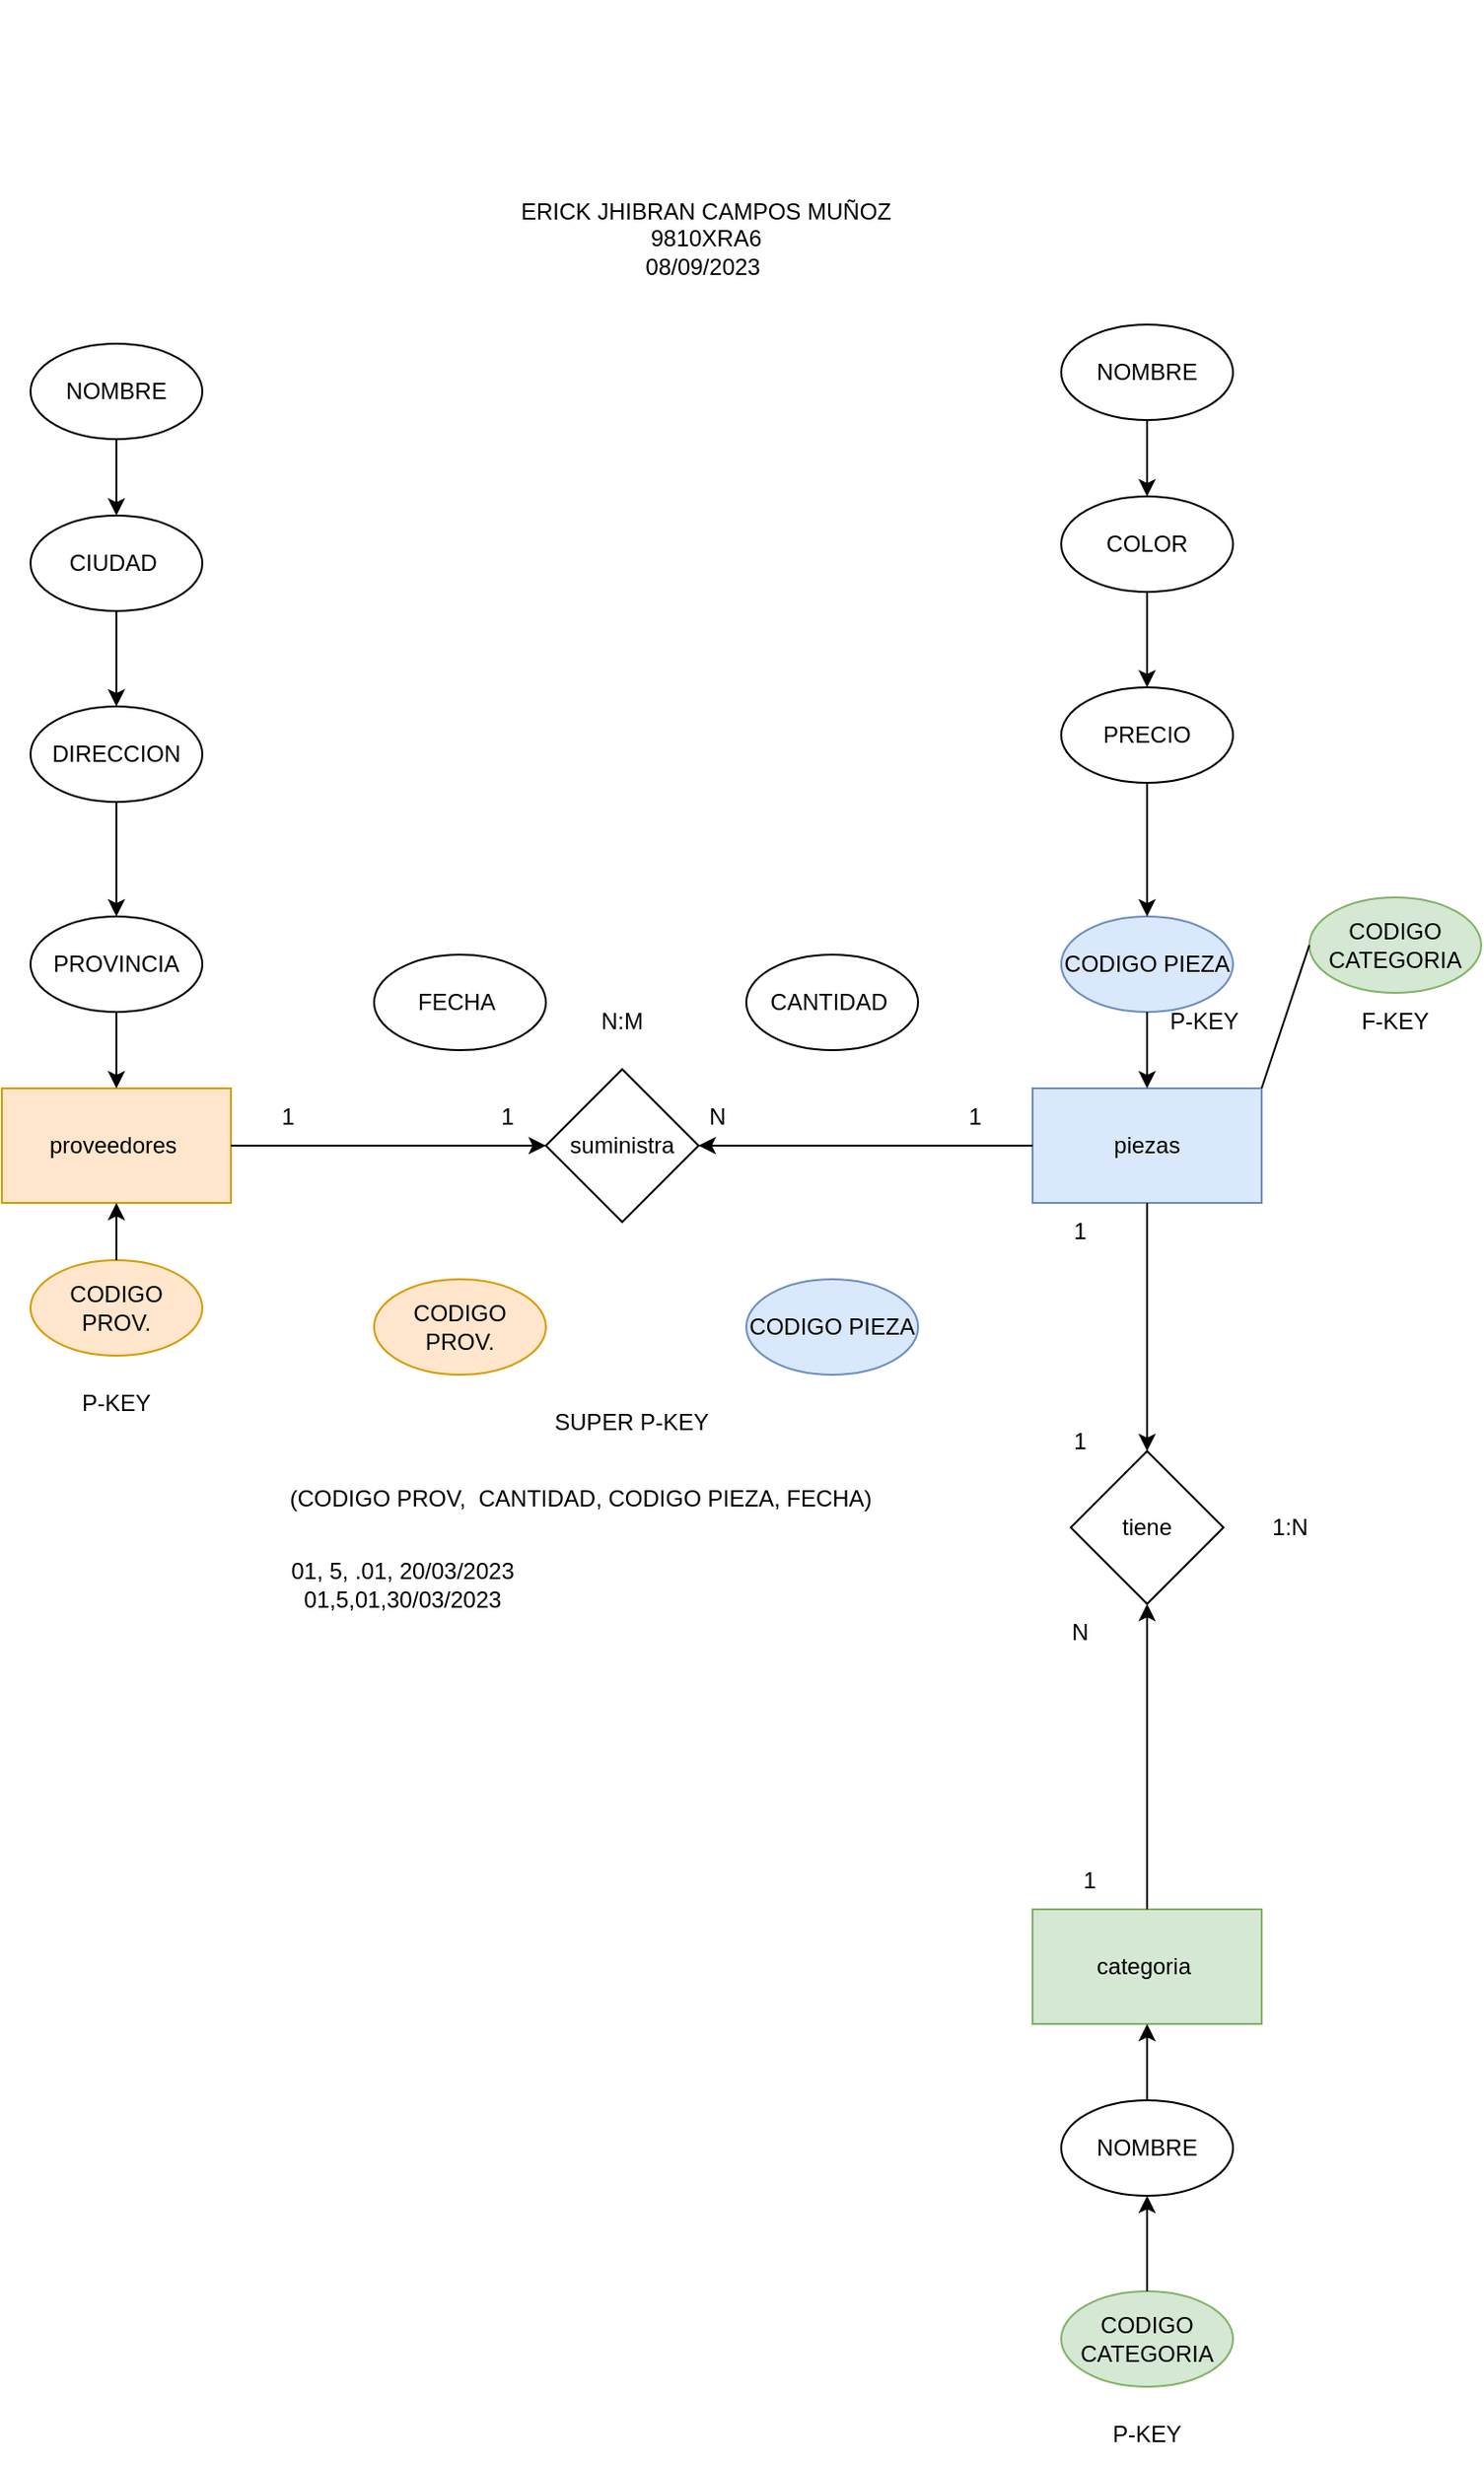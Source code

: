<mxfile version="21.6.9" type="github">
  <diagram name="Página-1" id="ziAOTzdCENYnY3GCYSxh">
    <mxGraphModel dx="2037" dy="2302" grid="1" gridSize="10" guides="1" tooltips="1" connect="1" arrows="1" fold="1" page="1" pageScale="1" pageWidth="827" pageHeight="1169" math="0" shadow="0">
      <root>
        <mxCell id="0" />
        <mxCell id="1" parent="0" />
        <mxCell id="JAUOJudNKWlxqGS05e0u-66" value="" style="group" vertex="1" connectable="0" parent="1">
          <mxGeometry x="45" y="-290" width="775" height="1290" as="geometry" />
        </mxCell>
        <mxCell id="JAUOJudNKWlxqGS05e0u-67" value="" style="group" vertex="1" connectable="0" parent="JAUOJudNKWlxqGS05e0u-66">
          <mxGeometry y="110" width="775" height="1180" as="geometry" />
        </mxCell>
        <mxCell id="JAUOJudNKWlxqGS05e0u-1" value="proveedores&amp;nbsp;" style="rounded=0;whiteSpace=wrap;html=1;fillColor=#ffe6cc;strokeColor=#d79b00;" vertex="1" parent="JAUOJudNKWlxqGS05e0u-67">
          <mxGeometry y="460" width="120" height="60" as="geometry" />
        </mxCell>
        <mxCell id="JAUOJudNKWlxqGS05e0u-2" value="piezas" style="rounded=0;whiteSpace=wrap;html=1;fillColor=#dae8fc;strokeColor=#6c8ebf;" vertex="1" parent="JAUOJudNKWlxqGS05e0u-67">
          <mxGeometry x="540" y="460" width="120" height="60" as="geometry" />
        </mxCell>
        <mxCell id="JAUOJudNKWlxqGS05e0u-3" value="categoria&amp;nbsp;" style="rounded=0;whiteSpace=wrap;html=1;fillColor=#d5e8d4;strokeColor=#82b366;" vertex="1" parent="JAUOJudNKWlxqGS05e0u-67">
          <mxGeometry x="540" y="890" width="120" height="60" as="geometry" />
        </mxCell>
        <mxCell id="JAUOJudNKWlxqGS05e0u-4" value="suministra" style="rhombus;whiteSpace=wrap;html=1;" vertex="1" parent="JAUOJudNKWlxqGS05e0u-67">
          <mxGeometry x="285" y="450" width="80" height="80" as="geometry" />
        </mxCell>
        <mxCell id="JAUOJudNKWlxqGS05e0u-5" value="tiene" style="rhombus;whiteSpace=wrap;html=1;" vertex="1" parent="JAUOJudNKWlxqGS05e0u-67">
          <mxGeometry x="560" y="650" width="80" height="80" as="geometry" />
        </mxCell>
        <mxCell id="JAUOJudNKWlxqGS05e0u-6" value="" style="endArrow=classic;html=1;rounded=0;exitX=1;exitY=0.5;exitDx=0;exitDy=0;entryX=0;entryY=0.5;entryDx=0;entryDy=0;" edge="1" parent="JAUOJudNKWlxqGS05e0u-67" source="JAUOJudNKWlxqGS05e0u-1" target="JAUOJudNKWlxqGS05e0u-4">
          <mxGeometry width="50" height="50" relative="1" as="geometry">
            <mxPoint x="345" y="610" as="sourcePoint" />
            <mxPoint x="275" y="510" as="targetPoint" />
          </mxGeometry>
        </mxCell>
        <mxCell id="JAUOJudNKWlxqGS05e0u-7" value="" style="endArrow=classic;html=1;rounded=0;entryX=1;entryY=0.5;entryDx=0;entryDy=0;exitX=0;exitY=0.5;exitDx=0;exitDy=0;" edge="1" parent="JAUOJudNKWlxqGS05e0u-67" source="JAUOJudNKWlxqGS05e0u-2" target="JAUOJudNKWlxqGS05e0u-4">
          <mxGeometry width="50" height="50" relative="1" as="geometry">
            <mxPoint x="375" y="490" as="sourcePoint" />
            <mxPoint x="295" y="500" as="targetPoint" />
          </mxGeometry>
        </mxCell>
        <mxCell id="JAUOJudNKWlxqGS05e0u-9" value="" style="endArrow=classic;html=1;rounded=0;entryX=0.5;entryY=0;entryDx=0;entryDy=0;exitX=0.5;exitY=1;exitDx=0;exitDy=0;" edge="1" parent="JAUOJudNKWlxqGS05e0u-67" source="JAUOJudNKWlxqGS05e0u-2" target="JAUOJudNKWlxqGS05e0u-5">
          <mxGeometry width="50" height="50" relative="1" as="geometry">
            <mxPoint x="345" y="610" as="sourcePoint" />
            <mxPoint x="395" y="560" as="targetPoint" />
          </mxGeometry>
        </mxCell>
        <mxCell id="JAUOJudNKWlxqGS05e0u-10" value="" style="endArrow=classic;html=1;rounded=0;entryX=0.5;entryY=1;entryDx=0;entryDy=0;exitX=0.5;exitY=0;exitDx=0;exitDy=0;" edge="1" parent="JAUOJudNKWlxqGS05e0u-67" source="JAUOJudNKWlxqGS05e0u-3" target="JAUOJudNKWlxqGS05e0u-5">
          <mxGeometry width="50" height="50" relative="1" as="geometry">
            <mxPoint x="345" y="860" as="sourcePoint" />
            <mxPoint x="395" y="810" as="targetPoint" />
          </mxGeometry>
        </mxCell>
        <mxCell id="JAUOJudNKWlxqGS05e0u-11" value="PROVINCIA" style="ellipse;whiteSpace=wrap;html=1;" vertex="1" parent="JAUOJudNKWlxqGS05e0u-67">
          <mxGeometry x="15" y="370" width="90" height="50" as="geometry" />
        </mxCell>
        <mxCell id="JAUOJudNKWlxqGS05e0u-12" value="DIRECCION" style="ellipse;whiteSpace=wrap;html=1;" vertex="1" parent="JAUOJudNKWlxqGS05e0u-67">
          <mxGeometry x="15" y="260" width="90" height="50" as="geometry" />
        </mxCell>
        <mxCell id="JAUOJudNKWlxqGS05e0u-13" value="CODIGO CATEGORIA" style="ellipse;whiteSpace=wrap;html=1;fillColor=#d5e8d4;strokeColor=#82b366;" vertex="1" parent="JAUOJudNKWlxqGS05e0u-67">
          <mxGeometry x="555" y="1090" width="90" height="50" as="geometry" />
        </mxCell>
        <mxCell id="JAUOJudNKWlxqGS05e0u-14" value="NOMBRE" style="ellipse;whiteSpace=wrap;html=1;" vertex="1" parent="JAUOJudNKWlxqGS05e0u-67">
          <mxGeometry x="555" y="990" width="90" height="50" as="geometry" />
        </mxCell>
        <mxCell id="JAUOJudNKWlxqGS05e0u-15" value="CANTIDAD&amp;nbsp;" style="ellipse;whiteSpace=wrap;html=1;" vertex="1" parent="JAUOJudNKWlxqGS05e0u-67">
          <mxGeometry x="390" y="390" width="90" height="50" as="geometry" />
        </mxCell>
        <mxCell id="JAUOJudNKWlxqGS05e0u-16" value="FECHA&amp;nbsp;" style="ellipse;whiteSpace=wrap;html=1;" vertex="1" parent="JAUOJudNKWlxqGS05e0u-67">
          <mxGeometry x="195" y="390" width="90" height="50" as="geometry" />
        </mxCell>
        <mxCell id="JAUOJudNKWlxqGS05e0u-17" value="CIUDAD&amp;nbsp;" style="ellipse;whiteSpace=wrap;html=1;" vertex="1" parent="JAUOJudNKWlxqGS05e0u-67">
          <mxGeometry x="15" y="160" width="90" height="50" as="geometry" />
        </mxCell>
        <mxCell id="JAUOJudNKWlxqGS05e0u-18" value="NOMBRE" style="ellipse;whiteSpace=wrap;html=1;" vertex="1" parent="JAUOJudNKWlxqGS05e0u-67">
          <mxGeometry x="15" y="70" width="90" height="50" as="geometry" />
        </mxCell>
        <mxCell id="JAUOJudNKWlxqGS05e0u-19" value="CODIGO PIEZA" style="ellipse;whiteSpace=wrap;html=1;fillColor=#dae8fc;strokeColor=#6c8ebf;" vertex="1" parent="JAUOJudNKWlxqGS05e0u-67">
          <mxGeometry x="555" y="370" width="90" height="50" as="geometry" />
        </mxCell>
        <mxCell id="JAUOJudNKWlxqGS05e0u-20" value="COLOR" style="ellipse;whiteSpace=wrap;html=1;" vertex="1" parent="JAUOJudNKWlxqGS05e0u-67">
          <mxGeometry x="555" y="150" width="90" height="50" as="geometry" />
        </mxCell>
        <mxCell id="JAUOJudNKWlxqGS05e0u-21" value="PRECIO" style="ellipse;whiteSpace=wrap;html=1;" vertex="1" parent="JAUOJudNKWlxqGS05e0u-67">
          <mxGeometry x="555" y="250" width="90" height="50" as="geometry" />
        </mxCell>
        <mxCell id="JAUOJudNKWlxqGS05e0u-22" value="NOMBRE" style="ellipse;whiteSpace=wrap;html=1;" vertex="1" parent="JAUOJudNKWlxqGS05e0u-67">
          <mxGeometry x="555" y="60" width="90" height="50" as="geometry" />
        </mxCell>
        <mxCell id="JAUOJudNKWlxqGS05e0u-23" value="CODIGO PROV." style="ellipse;whiteSpace=wrap;html=1;fillColor=#ffe6cc;strokeColor=#d79b00;" vertex="1" parent="JAUOJudNKWlxqGS05e0u-67">
          <mxGeometry x="15" y="550" width="90" height="50" as="geometry" />
        </mxCell>
        <mxCell id="JAUOJudNKWlxqGS05e0u-26" value="CODIGO CATEGORIA" style="ellipse;whiteSpace=wrap;html=1;fillColor=#d5e8d4;strokeColor=#82b366;" vertex="1" parent="JAUOJudNKWlxqGS05e0u-67">
          <mxGeometry x="685" y="360" width="90" height="50" as="geometry" />
        </mxCell>
        <mxCell id="JAUOJudNKWlxqGS05e0u-27" value="CODIGO PROV." style="ellipse;whiteSpace=wrap;html=1;fillColor=#ffe6cc;strokeColor=#d79b00;" vertex="1" parent="JAUOJudNKWlxqGS05e0u-67">
          <mxGeometry x="195" y="560" width="90" height="50" as="geometry" />
        </mxCell>
        <mxCell id="JAUOJudNKWlxqGS05e0u-28" value="CODIGO PIEZA" style="ellipse;whiteSpace=wrap;html=1;fillColor=#dae8fc;strokeColor=#6c8ebf;" vertex="1" parent="JAUOJudNKWlxqGS05e0u-67">
          <mxGeometry x="390" y="560" width="90" height="50" as="geometry" />
        </mxCell>
        <mxCell id="JAUOJudNKWlxqGS05e0u-29" value="" style="endArrow=classic;html=1;rounded=0;exitX=0.5;exitY=1;exitDx=0;exitDy=0;entryX=0.5;entryY=0;entryDx=0;entryDy=0;" edge="1" parent="JAUOJudNKWlxqGS05e0u-67" source="JAUOJudNKWlxqGS05e0u-18" target="JAUOJudNKWlxqGS05e0u-17">
          <mxGeometry width="50" height="50" relative="1" as="geometry">
            <mxPoint x="345" y="240" as="sourcePoint" />
            <mxPoint x="395" y="190" as="targetPoint" />
          </mxGeometry>
        </mxCell>
        <mxCell id="JAUOJudNKWlxqGS05e0u-30" value="" style="endArrow=classic;html=1;rounded=0;entryX=0.5;entryY=0;entryDx=0;entryDy=0;exitX=0.5;exitY=1;exitDx=0;exitDy=0;" edge="1" parent="JAUOJudNKWlxqGS05e0u-67" source="JAUOJudNKWlxqGS05e0u-17" target="JAUOJudNKWlxqGS05e0u-12">
          <mxGeometry width="50" height="50" relative="1" as="geometry">
            <mxPoint x="60" y="220" as="sourcePoint" />
            <mxPoint x="70" y="170" as="targetPoint" />
          </mxGeometry>
        </mxCell>
        <mxCell id="JAUOJudNKWlxqGS05e0u-31" value="" style="endArrow=classic;html=1;rounded=0;exitX=0.5;exitY=1;exitDx=0;exitDy=0;entryX=0.5;entryY=0;entryDx=0;entryDy=0;" edge="1" parent="JAUOJudNKWlxqGS05e0u-67" source="JAUOJudNKWlxqGS05e0u-12" target="JAUOJudNKWlxqGS05e0u-11">
          <mxGeometry width="50" height="50" relative="1" as="geometry">
            <mxPoint x="80" y="140" as="sourcePoint" />
            <mxPoint x="80" y="180" as="targetPoint" />
          </mxGeometry>
        </mxCell>
        <mxCell id="JAUOJudNKWlxqGS05e0u-32" value="" style="endArrow=classic;html=1;rounded=0;exitX=0.5;exitY=1;exitDx=0;exitDy=0;entryX=0.5;entryY=0;entryDx=0;entryDy=0;" edge="1" parent="JAUOJudNKWlxqGS05e0u-67" source="JAUOJudNKWlxqGS05e0u-11" target="JAUOJudNKWlxqGS05e0u-1">
          <mxGeometry width="50" height="50" relative="1" as="geometry">
            <mxPoint x="90" y="150" as="sourcePoint" />
            <mxPoint x="90" y="190" as="targetPoint" />
          </mxGeometry>
        </mxCell>
        <mxCell id="JAUOJudNKWlxqGS05e0u-33" value="1" style="text;html=1;strokeColor=none;fillColor=none;align=center;verticalAlign=middle;whiteSpace=wrap;rounded=0;" vertex="1" parent="JAUOJudNKWlxqGS05e0u-67">
          <mxGeometry x="120" y="460" width="60" height="30" as="geometry" />
        </mxCell>
        <mxCell id="JAUOJudNKWlxqGS05e0u-35" value="1" style="text;html=1;strokeColor=none;fillColor=none;align=center;verticalAlign=middle;whiteSpace=wrap;rounded=0;" vertex="1" parent="JAUOJudNKWlxqGS05e0u-67">
          <mxGeometry x="235" y="460" width="60" height="30" as="geometry" />
        </mxCell>
        <mxCell id="JAUOJudNKWlxqGS05e0u-36" value="1" style="text;html=1;strokeColor=none;fillColor=none;align=center;verticalAlign=middle;whiteSpace=wrap;rounded=0;" vertex="1" parent="JAUOJudNKWlxqGS05e0u-67">
          <mxGeometry x="480" y="460" width="60" height="30" as="geometry" />
        </mxCell>
        <mxCell id="JAUOJudNKWlxqGS05e0u-37" value="1" style="text;html=1;strokeColor=none;fillColor=none;align=center;verticalAlign=middle;whiteSpace=wrap;rounded=0;" vertex="1" parent="JAUOJudNKWlxqGS05e0u-67">
          <mxGeometry x="535" y="520" width="60" height="30" as="geometry" />
        </mxCell>
        <mxCell id="JAUOJudNKWlxqGS05e0u-39" value="1" style="text;html=1;strokeColor=none;fillColor=none;align=center;verticalAlign=middle;whiteSpace=wrap;rounded=0;" vertex="1" parent="JAUOJudNKWlxqGS05e0u-67">
          <mxGeometry x="535" y="630" width="60" height="30" as="geometry" />
        </mxCell>
        <mxCell id="JAUOJudNKWlxqGS05e0u-40" value="1" style="text;html=1;strokeColor=none;fillColor=none;align=center;verticalAlign=middle;whiteSpace=wrap;rounded=0;" vertex="1" parent="JAUOJudNKWlxqGS05e0u-67">
          <mxGeometry x="540" y="860" width="60" height="30" as="geometry" />
        </mxCell>
        <mxCell id="JAUOJudNKWlxqGS05e0u-41" value="N" style="text;html=1;strokeColor=none;fillColor=none;align=center;verticalAlign=middle;whiteSpace=wrap;rounded=0;" vertex="1" parent="JAUOJudNKWlxqGS05e0u-67">
          <mxGeometry x="345" y="460" width="60" height="30" as="geometry" />
        </mxCell>
        <mxCell id="JAUOJudNKWlxqGS05e0u-42" value="N" style="text;html=1;strokeColor=none;fillColor=none;align=center;verticalAlign=middle;whiteSpace=wrap;rounded=0;" vertex="1" parent="JAUOJudNKWlxqGS05e0u-67">
          <mxGeometry x="535" y="730" width="60" height="30" as="geometry" />
        </mxCell>
        <mxCell id="JAUOJudNKWlxqGS05e0u-43" value="N:M" style="text;html=1;strokeColor=none;fillColor=none;align=center;verticalAlign=middle;whiteSpace=wrap;rounded=0;" vertex="1" parent="JAUOJudNKWlxqGS05e0u-67">
          <mxGeometry x="295" y="410" width="60" height="30" as="geometry" />
        </mxCell>
        <mxCell id="JAUOJudNKWlxqGS05e0u-44" value="1:N" style="text;html=1;strokeColor=none;fillColor=none;align=center;verticalAlign=middle;whiteSpace=wrap;rounded=0;" vertex="1" parent="JAUOJudNKWlxqGS05e0u-67">
          <mxGeometry x="645" y="675" width="60" height="30" as="geometry" />
        </mxCell>
        <mxCell id="JAUOJudNKWlxqGS05e0u-45" value="" style="endArrow=classic;html=1;rounded=0;entryX=0.5;entryY=0;entryDx=0;entryDy=0;exitX=0.5;exitY=1;exitDx=0;exitDy=0;" edge="1" parent="JAUOJudNKWlxqGS05e0u-67" source="JAUOJudNKWlxqGS05e0u-22" target="JAUOJudNKWlxqGS05e0u-20">
          <mxGeometry width="50" height="50" relative="1" as="geometry">
            <mxPoint x="345" y="370" as="sourcePoint" />
            <mxPoint x="395" y="320" as="targetPoint" />
          </mxGeometry>
        </mxCell>
        <mxCell id="JAUOJudNKWlxqGS05e0u-46" value="" style="endArrow=classic;html=1;rounded=0;entryX=0.5;entryY=0;entryDx=0;entryDy=0;exitX=0.5;exitY=1;exitDx=0;exitDy=0;" edge="1" parent="JAUOJudNKWlxqGS05e0u-67" source="JAUOJudNKWlxqGS05e0u-20" target="JAUOJudNKWlxqGS05e0u-21">
          <mxGeometry width="50" height="50" relative="1" as="geometry">
            <mxPoint x="345" y="370" as="sourcePoint" />
            <mxPoint x="395" y="320" as="targetPoint" />
          </mxGeometry>
        </mxCell>
        <mxCell id="JAUOJudNKWlxqGS05e0u-47" value="" style="endArrow=classic;html=1;rounded=0;entryX=0.5;entryY=0;entryDx=0;entryDy=0;exitX=0.5;exitY=1;exitDx=0;exitDy=0;" edge="1" parent="JAUOJudNKWlxqGS05e0u-67" source="JAUOJudNKWlxqGS05e0u-21" target="JAUOJudNKWlxqGS05e0u-19">
          <mxGeometry width="50" height="50" relative="1" as="geometry">
            <mxPoint x="345" y="370" as="sourcePoint" />
            <mxPoint x="395" y="320" as="targetPoint" />
          </mxGeometry>
        </mxCell>
        <mxCell id="JAUOJudNKWlxqGS05e0u-48" value="" style="endArrow=classic;html=1;rounded=0;entryX=0.5;entryY=0;entryDx=0;entryDy=0;exitX=0.5;exitY=1;exitDx=0;exitDy=0;" edge="1" parent="JAUOJudNKWlxqGS05e0u-67" source="JAUOJudNKWlxqGS05e0u-19" target="JAUOJudNKWlxqGS05e0u-2">
          <mxGeometry width="50" height="50" relative="1" as="geometry">
            <mxPoint x="593" y="426" as="sourcePoint" />
            <mxPoint x="395" y="320" as="targetPoint" />
          </mxGeometry>
        </mxCell>
        <mxCell id="JAUOJudNKWlxqGS05e0u-49" value="" style="endArrow=classic;html=1;rounded=0;exitX=0.5;exitY=0;exitDx=0;exitDy=0;entryX=0.5;entryY=1;entryDx=0;entryDy=0;" edge="1" parent="JAUOJudNKWlxqGS05e0u-67" source="JAUOJudNKWlxqGS05e0u-13" target="JAUOJudNKWlxqGS05e0u-14">
          <mxGeometry width="50" height="50" relative="1" as="geometry">
            <mxPoint x="345" y="860" as="sourcePoint" />
            <mxPoint x="395" y="810" as="targetPoint" />
          </mxGeometry>
        </mxCell>
        <mxCell id="JAUOJudNKWlxqGS05e0u-50" value="" style="endArrow=classic;html=1;rounded=0;exitX=0.5;exitY=0;exitDx=0;exitDy=0;entryX=0.5;entryY=1;entryDx=0;entryDy=0;" edge="1" parent="JAUOJudNKWlxqGS05e0u-67" source="JAUOJudNKWlxqGS05e0u-14" target="JAUOJudNKWlxqGS05e0u-3">
          <mxGeometry width="50" height="50" relative="1" as="geometry">
            <mxPoint x="345" y="860" as="sourcePoint" />
            <mxPoint x="395" y="810" as="targetPoint" />
          </mxGeometry>
        </mxCell>
        <mxCell id="JAUOJudNKWlxqGS05e0u-51" value="P-KEY" style="text;html=1;strokeColor=none;fillColor=none;align=center;verticalAlign=middle;whiteSpace=wrap;rounded=0;" vertex="1" parent="JAUOJudNKWlxqGS05e0u-67">
          <mxGeometry x="30" y="610" width="60" height="30" as="geometry" />
        </mxCell>
        <mxCell id="JAUOJudNKWlxqGS05e0u-52" value="P-KEY" style="text;html=1;strokeColor=none;fillColor=none;align=center;verticalAlign=middle;whiteSpace=wrap;rounded=0;" vertex="1" parent="JAUOJudNKWlxqGS05e0u-67">
          <mxGeometry x="600" y="410" width="60" height="30" as="geometry" />
        </mxCell>
        <mxCell id="JAUOJudNKWlxqGS05e0u-53" value="P-KEY" style="text;html=1;strokeColor=none;fillColor=none;align=center;verticalAlign=middle;whiteSpace=wrap;rounded=0;" vertex="1" parent="JAUOJudNKWlxqGS05e0u-67">
          <mxGeometry x="570" y="1150" width="60" height="30" as="geometry" />
        </mxCell>
        <mxCell id="JAUOJudNKWlxqGS05e0u-54" value="F-KEY" style="text;html=1;strokeColor=none;fillColor=none;align=center;verticalAlign=middle;whiteSpace=wrap;rounded=0;" vertex="1" parent="JAUOJudNKWlxqGS05e0u-67">
          <mxGeometry x="700" y="410" width="60" height="30" as="geometry" />
        </mxCell>
        <mxCell id="JAUOJudNKWlxqGS05e0u-57" value="" style="endArrow=classic;html=1;rounded=0;entryX=0.5;entryY=1;entryDx=0;entryDy=0;exitX=0.5;exitY=0;exitDx=0;exitDy=0;" edge="1" parent="JAUOJudNKWlxqGS05e0u-67" source="JAUOJudNKWlxqGS05e0u-23" target="JAUOJudNKWlxqGS05e0u-1">
          <mxGeometry width="50" height="50" relative="1" as="geometry">
            <mxPoint x="345" y="860" as="sourcePoint" />
            <mxPoint x="395" y="810" as="targetPoint" />
          </mxGeometry>
        </mxCell>
        <mxCell id="JAUOJudNKWlxqGS05e0u-60" value="" style="endArrow=none;html=1;rounded=0;entryX=0;entryY=0.5;entryDx=0;entryDy=0;exitX=1;exitY=0;exitDx=0;exitDy=0;" edge="1" parent="JAUOJudNKWlxqGS05e0u-67" source="JAUOJudNKWlxqGS05e0u-2" target="JAUOJudNKWlxqGS05e0u-26">
          <mxGeometry width="50" height="50" relative="1" as="geometry">
            <mxPoint x="345" y="490" as="sourcePoint" />
            <mxPoint x="395" y="440" as="targetPoint" />
          </mxGeometry>
        </mxCell>
        <mxCell id="JAUOJudNKWlxqGS05e0u-61" value="SUPER P-KEY" style="text;html=1;strokeColor=none;fillColor=none;align=center;verticalAlign=middle;whiteSpace=wrap;rounded=0;" vertex="1" parent="JAUOJudNKWlxqGS05e0u-67">
          <mxGeometry x="270" y="620" width="120" height="30" as="geometry" />
        </mxCell>
        <mxCell id="JAUOJudNKWlxqGS05e0u-62" value="(CODIGO PROV,&amp;nbsp; CANTIDAD, CODIGO PIEZA, FECHA)&amp;nbsp;" style="text;html=1;strokeColor=none;fillColor=none;align=center;verticalAlign=middle;whiteSpace=wrap;rounded=0;" vertex="1" parent="JAUOJudNKWlxqGS05e0u-67">
          <mxGeometry x="145" y="660" width="320" height="30" as="geometry" />
        </mxCell>
        <mxCell id="JAUOJudNKWlxqGS05e0u-63" value="01, 5, .01, 20/03/2023&lt;br&gt;01,5,01,30/03/2023" style="text;html=1;strokeColor=none;fillColor=none;align=center;verticalAlign=middle;whiteSpace=wrap;rounded=0;" vertex="1" parent="JAUOJudNKWlxqGS05e0u-67">
          <mxGeometry x="145" y="705" width="130" height="30" as="geometry" />
        </mxCell>
        <mxCell id="JAUOJudNKWlxqGS05e0u-64" value="ERICK JHIBRAN CAMPOS MUÑOZ&lt;br&gt;9810XRA6&lt;br&gt;08/09/2023&amp;nbsp;" style="text;html=1;strokeColor=none;fillColor=none;align=center;verticalAlign=middle;whiteSpace=wrap;rounded=0;" vertex="1" parent="JAUOJudNKWlxqGS05e0u-67">
          <mxGeometry x="259" width="220" height="30" as="geometry" />
        </mxCell>
      </root>
    </mxGraphModel>
  </diagram>
</mxfile>

